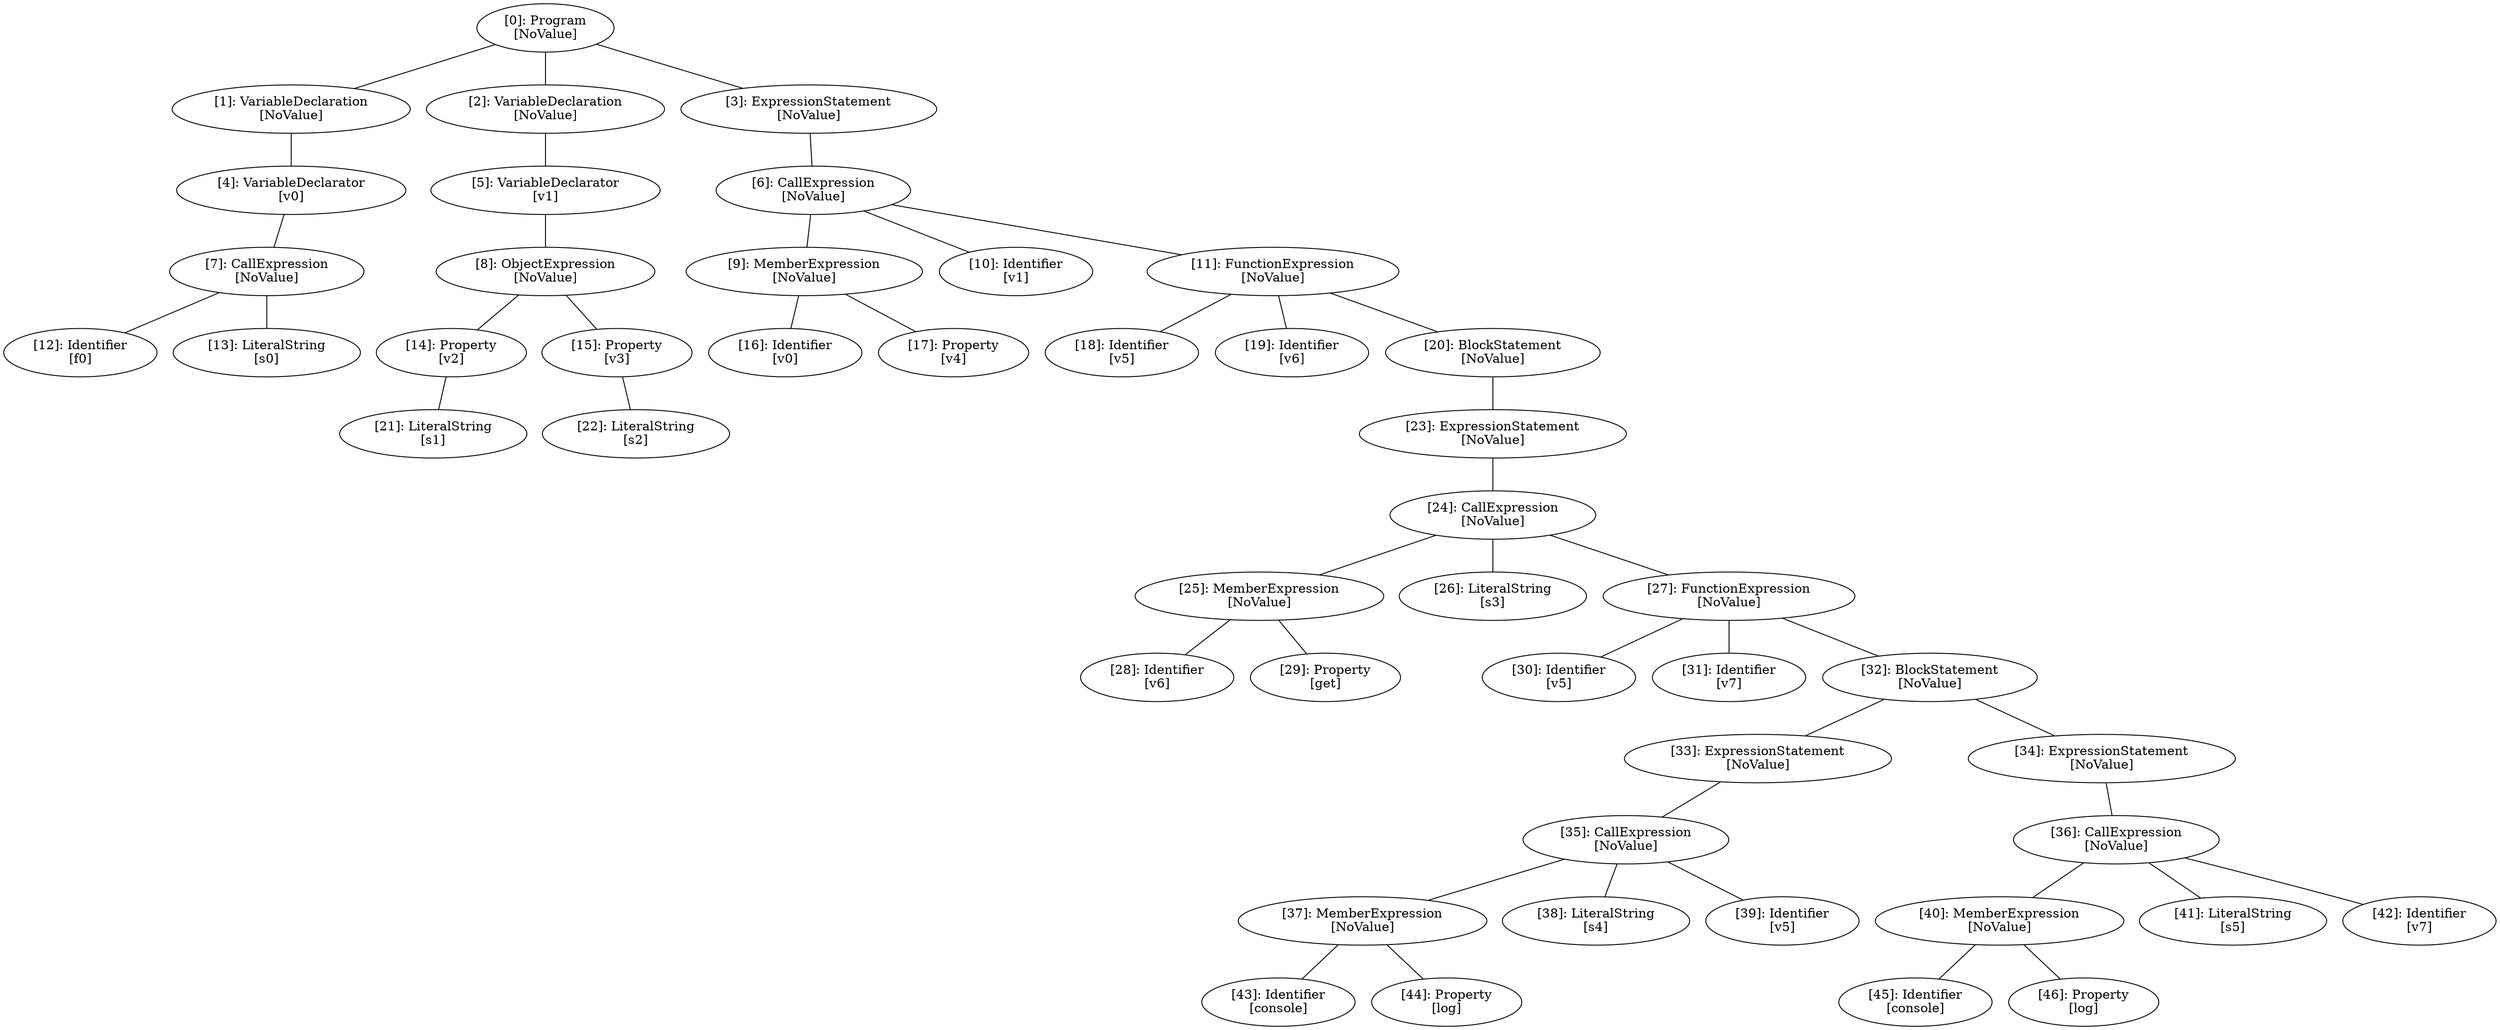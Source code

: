 // Result
graph {
	0 [label="[0]: Program
[NoValue]"]
	1 [label="[1]: VariableDeclaration
[NoValue]"]
	2 [label="[2]: VariableDeclaration
[NoValue]"]
	3 [label="[3]: ExpressionStatement
[NoValue]"]
	4 [label="[4]: VariableDeclarator
[v0]"]
	5 [label="[5]: VariableDeclarator
[v1]"]
	6 [label="[6]: CallExpression
[NoValue]"]
	7 [label="[7]: CallExpression
[NoValue]"]
	8 [label="[8]: ObjectExpression
[NoValue]"]
	9 [label="[9]: MemberExpression
[NoValue]"]
	10 [label="[10]: Identifier
[v1]"]
	11 [label="[11]: FunctionExpression
[NoValue]"]
	12 [label="[12]: Identifier
[f0]"]
	13 [label="[13]: LiteralString
[s0]"]
	14 [label="[14]: Property
[v2]"]
	15 [label="[15]: Property
[v3]"]
	16 [label="[16]: Identifier
[v0]"]
	17 [label="[17]: Property
[v4]"]
	18 [label="[18]: Identifier
[v5]"]
	19 [label="[19]: Identifier
[v6]"]
	20 [label="[20]: BlockStatement
[NoValue]"]
	21 [label="[21]: LiteralString
[s1]"]
	22 [label="[22]: LiteralString
[s2]"]
	23 [label="[23]: ExpressionStatement
[NoValue]"]
	24 [label="[24]: CallExpression
[NoValue]"]
	25 [label="[25]: MemberExpression
[NoValue]"]
	26 [label="[26]: LiteralString
[s3]"]
	27 [label="[27]: FunctionExpression
[NoValue]"]
	28 [label="[28]: Identifier
[v6]"]
	29 [label="[29]: Property
[get]"]
	30 [label="[30]: Identifier
[v5]"]
	31 [label="[31]: Identifier
[v7]"]
	32 [label="[32]: BlockStatement
[NoValue]"]
	33 [label="[33]: ExpressionStatement
[NoValue]"]
	34 [label="[34]: ExpressionStatement
[NoValue]"]
	35 [label="[35]: CallExpression
[NoValue]"]
	36 [label="[36]: CallExpression
[NoValue]"]
	37 [label="[37]: MemberExpression
[NoValue]"]
	38 [label="[38]: LiteralString
[s4]"]
	39 [label="[39]: Identifier
[v5]"]
	40 [label="[40]: MemberExpression
[NoValue]"]
	41 [label="[41]: LiteralString
[s5]"]
	42 [label="[42]: Identifier
[v7]"]
	43 [label="[43]: Identifier
[console]"]
	44 [label="[44]: Property
[log]"]
	45 [label="[45]: Identifier
[console]"]
	46 [label="[46]: Property
[log]"]
	0 -- 1
	0 -- 2
	0 -- 3
	1 -- 4
	2 -- 5
	3 -- 6
	4 -- 7
	5 -- 8
	6 -- 9
	6 -- 10
	6 -- 11
	7 -- 12
	7 -- 13
	8 -- 14
	8 -- 15
	9 -- 16
	9 -- 17
	11 -- 18
	11 -- 19
	11 -- 20
	14 -- 21
	15 -- 22
	20 -- 23
	23 -- 24
	24 -- 25
	24 -- 26
	24 -- 27
	25 -- 28
	25 -- 29
	27 -- 30
	27 -- 31
	27 -- 32
	32 -- 33
	32 -- 34
	33 -- 35
	34 -- 36
	35 -- 37
	35 -- 38
	35 -- 39
	36 -- 40
	36 -- 41
	36 -- 42
	37 -- 43
	37 -- 44
	40 -- 45
	40 -- 46
}
